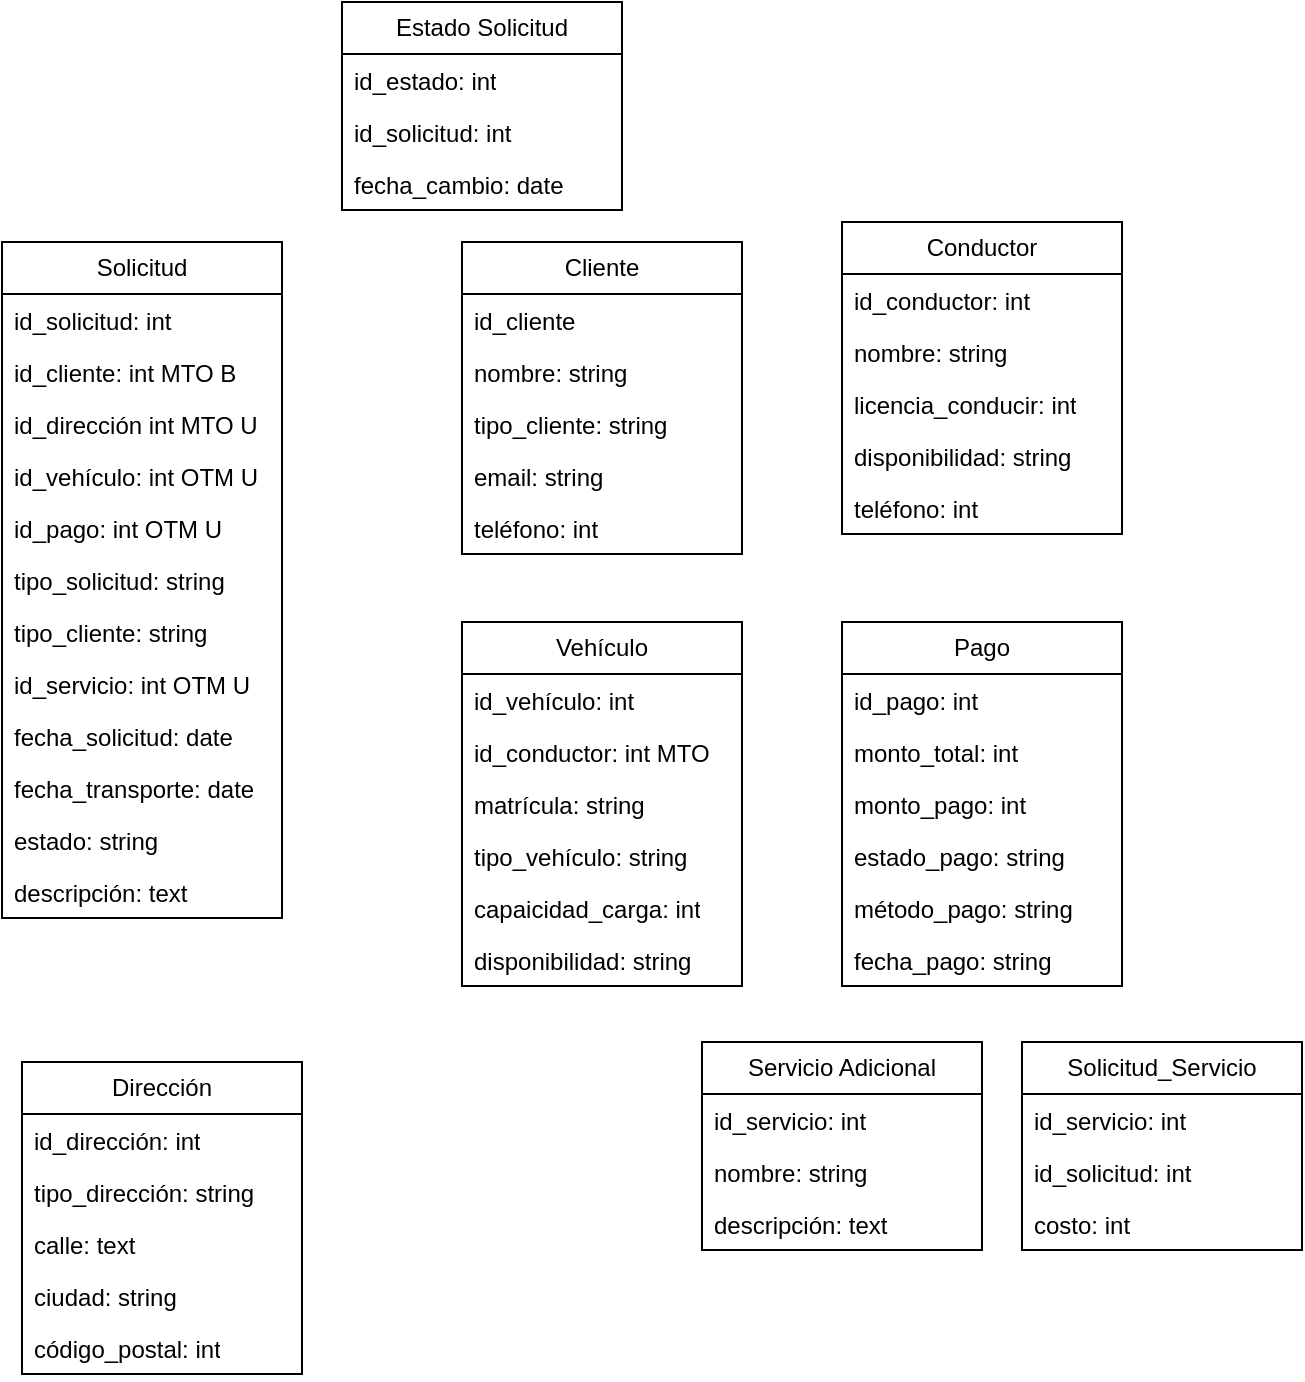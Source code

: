 <mxfile version="24.7.12">
  <diagram id="C5RBs43oDa-KdzZeNtuy" name="Page-1">
    <mxGraphModel dx="924" dy="835" grid="1" gridSize="10" guides="1" tooltips="1" connect="1" arrows="1" fold="1" page="1" pageScale="1" pageWidth="827" pageHeight="1169" math="0" shadow="0">
      <root>
        <mxCell id="WIyWlLk6GJQsqaUBKTNV-0" />
        <mxCell id="WIyWlLk6GJQsqaUBKTNV-1" parent="WIyWlLk6GJQsqaUBKTNV-0" />
        <mxCell id="VOLHrWhw8T4sRlsiTVPT-0" value="Solicitud" style="swimlane;fontStyle=0;childLayout=stackLayout;horizontal=1;startSize=26;fillColor=none;horizontalStack=0;resizeParent=1;resizeParentMax=0;resizeLast=0;collapsible=1;marginBottom=0;whiteSpace=wrap;html=1;" vertex="1" parent="WIyWlLk6GJQsqaUBKTNV-1">
          <mxGeometry x="150" y="150" width="140" height="338" as="geometry" />
        </mxCell>
        <mxCell id="VOLHrWhw8T4sRlsiTVPT-1" value="id_solicitud: int" style="text;strokeColor=none;fillColor=none;align=left;verticalAlign=top;spacingLeft=4;spacingRight=4;overflow=hidden;rotatable=0;points=[[0,0.5],[1,0.5]];portConstraint=eastwest;whiteSpace=wrap;html=1;" vertex="1" parent="VOLHrWhw8T4sRlsiTVPT-0">
          <mxGeometry y="26" width="140" height="26" as="geometry" />
        </mxCell>
        <mxCell id="VOLHrWhw8T4sRlsiTVPT-2" value="id_cliente: int MTO B" style="text;strokeColor=none;fillColor=none;align=left;verticalAlign=top;spacingLeft=4;spacingRight=4;overflow=hidden;rotatable=0;points=[[0,0.5],[1,0.5]];portConstraint=eastwest;whiteSpace=wrap;html=1;" vertex="1" parent="VOLHrWhw8T4sRlsiTVPT-0">
          <mxGeometry y="52" width="140" height="26" as="geometry" />
        </mxCell>
        <mxCell id="VOLHrWhw8T4sRlsiTVPT-3" value="id_dirección int MTO U" style="text;strokeColor=none;fillColor=none;align=left;verticalAlign=top;spacingLeft=4;spacingRight=4;overflow=hidden;rotatable=0;points=[[0,0.5],[1,0.5]];portConstraint=eastwest;whiteSpace=wrap;html=1;" vertex="1" parent="VOLHrWhw8T4sRlsiTVPT-0">
          <mxGeometry y="78" width="140" height="26" as="geometry" />
        </mxCell>
        <mxCell id="VOLHrWhw8T4sRlsiTVPT-4" value="id_vehículo: int OTM U" style="text;strokeColor=none;fillColor=none;align=left;verticalAlign=top;spacingLeft=4;spacingRight=4;overflow=hidden;rotatable=0;points=[[0,0.5],[1,0.5]];portConstraint=eastwest;whiteSpace=wrap;html=1;" vertex="1" parent="VOLHrWhw8T4sRlsiTVPT-0">
          <mxGeometry y="104" width="140" height="26" as="geometry" />
        </mxCell>
        <mxCell id="VOLHrWhw8T4sRlsiTVPT-5" value="id_pago: int OTM U" style="text;strokeColor=none;fillColor=none;align=left;verticalAlign=top;spacingLeft=4;spacingRight=4;overflow=hidden;rotatable=0;points=[[0,0.5],[1,0.5]];portConstraint=eastwest;whiteSpace=wrap;html=1;" vertex="1" parent="VOLHrWhw8T4sRlsiTVPT-0">
          <mxGeometry y="130" width="140" height="26" as="geometry" />
        </mxCell>
        <mxCell id="VOLHrWhw8T4sRlsiTVPT-7" value="tipo_solicitud: string" style="text;strokeColor=none;fillColor=none;align=left;verticalAlign=top;spacingLeft=4;spacingRight=4;overflow=hidden;rotatable=0;points=[[0,0.5],[1,0.5]];portConstraint=eastwest;whiteSpace=wrap;html=1;" vertex="1" parent="VOLHrWhw8T4sRlsiTVPT-0">
          <mxGeometry y="156" width="140" height="26" as="geometry" />
        </mxCell>
        <mxCell id="VOLHrWhw8T4sRlsiTVPT-8" value="tipo_cliente: string&amp;nbsp;" style="text;strokeColor=none;fillColor=none;align=left;verticalAlign=top;spacingLeft=4;spacingRight=4;overflow=hidden;rotatable=0;points=[[0,0.5],[1,0.5]];portConstraint=eastwest;whiteSpace=wrap;html=1;" vertex="1" parent="VOLHrWhw8T4sRlsiTVPT-0">
          <mxGeometry y="182" width="140" height="26" as="geometry" />
        </mxCell>
        <mxCell id="VOLHrWhw8T4sRlsiTVPT-9" value="id_servicio: int OTM U" style="text;strokeColor=none;fillColor=none;align=left;verticalAlign=top;spacingLeft=4;spacingRight=4;overflow=hidden;rotatable=0;points=[[0,0.5],[1,0.5]];portConstraint=eastwest;whiteSpace=wrap;html=1;" vertex="1" parent="VOLHrWhw8T4sRlsiTVPT-0">
          <mxGeometry y="208" width="140" height="26" as="geometry" />
        </mxCell>
        <mxCell id="VOLHrWhw8T4sRlsiTVPT-10" value="fecha_solicitud: date" style="text;strokeColor=none;fillColor=none;align=left;verticalAlign=top;spacingLeft=4;spacingRight=4;overflow=hidden;rotatable=0;points=[[0,0.5],[1,0.5]];portConstraint=eastwest;whiteSpace=wrap;html=1;" vertex="1" parent="VOLHrWhw8T4sRlsiTVPT-0">
          <mxGeometry y="234" width="140" height="26" as="geometry" />
        </mxCell>
        <mxCell id="VOLHrWhw8T4sRlsiTVPT-11" value="fecha_transporte: date" style="text;strokeColor=none;fillColor=none;align=left;verticalAlign=top;spacingLeft=4;spacingRight=4;overflow=hidden;rotatable=0;points=[[0,0.5],[1,0.5]];portConstraint=eastwest;whiteSpace=wrap;html=1;" vertex="1" parent="VOLHrWhw8T4sRlsiTVPT-0">
          <mxGeometry y="260" width="140" height="26" as="geometry" />
        </mxCell>
        <mxCell id="VOLHrWhw8T4sRlsiTVPT-12" value="estado: string" style="text;strokeColor=none;fillColor=none;align=left;verticalAlign=top;spacingLeft=4;spacingRight=4;overflow=hidden;rotatable=0;points=[[0,0.5],[1,0.5]];portConstraint=eastwest;whiteSpace=wrap;html=1;" vertex="1" parent="VOLHrWhw8T4sRlsiTVPT-0">
          <mxGeometry y="286" width="140" height="26" as="geometry" />
        </mxCell>
        <mxCell id="VOLHrWhw8T4sRlsiTVPT-13" value="descripción: text" style="text;strokeColor=none;fillColor=none;align=left;verticalAlign=top;spacingLeft=4;spacingRight=4;overflow=hidden;rotatable=0;points=[[0,0.5],[1,0.5]];portConstraint=eastwest;whiteSpace=wrap;html=1;" vertex="1" parent="VOLHrWhw8T4sRlsiTVPT-0">
          <mxGeometry y="312" width="140" height="26" as="geometry" />
        </mxCell>
        <mxCell id="VOLHrWhw8T4sRlsiTVPT-14" value="Cliente" style="swimlane;fontStyle=0;childLayout=stackLayout;horizontal=1;startSize=26;fillColor=none;horizontalStack=0;resizeParent=1;resizeParentMax=0;resizeLast=0;collapsible=1;marginBottom=0;whiteSpace=wrap;html=1;" vertex="1" parent="WIyWlLk6GJQsqaUBKTNV-1">
          <mxGeometry x="380" y="150" width="140" height="156" as="geometry" />
        </mxCell>
        <mxCell id="VOLHrWhw8T4sRlsiTVPT-15" value="id_cliente" style="text;strokeColor=none;fillColor=none;align=left;verticalAlign=top;spacingLeft=4;spacingRight=4;overflow=hidden;rotatable=0;points=[[0,0.5],[1,0.5]];portConstraint=eastwest;whiteSpace=wrap;html=1;" vertex="1" parent="VOLHrWhw8T4sRlsiTVPT-14">
          <mxGeometry y="26" width="140" height="26" as="geometry" />
        </mxCell>
        <mxCell id="VOLHrWhw8T4sRlsiTVPT-18" value="nombre: string" style="text;strokeColor=none;fillColor=none;align=left;verticalAlign=top;spacingLeft=4;spacingRight=4;overflow=hidden;rotatable=0;points=[[0,0.5],[1,0.5]];portConstraint=eastwest;whiteSpace=wrap;html=1;" vertex="1" parent="VOLHrWhw8T4sRlsiTVPT-14">
          <mxGeometry y="52" width="140" height="26" as="geometry" />
        </mxCell>
        <mxCell id="VOLHrWhw8T4sRlsiTVPT-25" value="tipo_cliente: string" style="text;strokeColor=none;fillColor=none;align=left;verticalAlign=top;spacingLeft=4;spacingRight=4;overflow=hidden;rotatable=0;points=[[0,0.5],[1,0.5]];portConstraint=eastwest;whiteSpace=wrap;html=1;" vertex="1" parent="VOLHrWhw8T4sRlsiTVPT-14">
          <mxGeometry y="78" width="140" height="26" as="geometry" />
        </mxCell>
        <mxCell id="VOLHrWhw8T4sRlsiTVPT-26" value="email: string" style="text;strokeColor=none;fillColor=none;align=left;verticalAlign=top;spacingLeft=4;spacingRight=4;overflow=hidden;rotatable=0;points=[[0,0.5],[1,0.5]];portConstraint=eastwest;whiteSpace=wrap;html=1;" vertex="1" parent="VOLHrWhw8T4sRlsiTVPT-14">
          <mxGeometry y="104" width="140" height="26" as="geometry" />
        </mxCell>
        <mxCell id="VOLHrWhw8T4sRlsiTVPT-27" value="teléfono: int" style="text;strokeColor=none;fillColor=none;align=left;verticalAlign=top;spacingLeft=4;spacingRight=4;overflow=hidden;rotatable=0;points=[[0,0.5],[1,0.5]];portConstraint=eastwest;whiteSpace=wrap;html=1;" vertex="1" parent="VOLHrWhw8T4sRlsiTVPT-14">
          <mxGeometry y="130" width="140" height="26" as="geometry" />
        </mxCell>
        <mxCell id="VOLHrWhw8T4sRlsiTVPT-28" value="Conductor" style="swimlane;fontStyle=0;childLayout=stackLayout;horizontal=1;startSize=26;fillColor=none;horizontalStack=0;resizeParent=1;resizeParentMax=0;resizeLast=0;collapsible=1;marginBottom=0;whiteSpace=wrap;html=1;" vertex="1" parent="WIyWlLk6GJQsqaUBKTNV-1">
          <mxGeometry x="570" y="140" width="140" height="156" as="geometry" />
        </mxCell>
        <mxCell id="VOLHrWhw8T4sRlsiTVPT-29" value="id_conductor: int" style="text;strokeColor=none;fillColor=none;align=left;verticalAlign=top;spacingLeft=4;spacingRight=4;overflow=hidden;rotatable=0;points=[[0,0.5],[1,0.5]];portConstraint=eastwest;whiteSpace=wrap;html=1;" vertex="1" parent="VOLHrWhw8T4sRlsiTVPT-28">
          <mxGeometry y="26" width="140" height="26" as="geometry" />
        </mxCell>
        <mxCell id="VOLHrWhw8T4sRlsiTVPT-30" value="nombre: string" style="text;strokeColor=none;fillColor=none;align=left;verticalAlign=top;spacingLeft=4;spacingRight=4;overflow=hidden;rotatable=0;points=[[0,0.5],[1,0.5]];portConstraint=eastwest;whiteSpace=wrap;html=1;" vertex="1" parent="VOLHrWhw8T4sRlsiTVPT-28">
          <mxGeometry y="52" width="140" height="26" as="geometry" />
        </mxCell>
        <mxCell id="VOLHrWhw8T4sRlsiTVPT-31" value="licencia_conducir: int" style="text;strokeColor=none;fillColor=none;align=left;verticalAlign=top;spacingLeft=4;spacingRight=4;overflow=hidden;rotatable=0;points=[[0,0.5],[1,0.5]];portConstraint=eastwest;whiteSpace=wrap;html=1;" vertex="1" parent="VOLHrWhw8T4sRlsiTVPT-28">
          <mxGeometry y="78" width="140" height="26" as="geometry" />
        </mxCell>
        <mxCell id="VOLHrWhw8T4sRlsiTVPT-32" value="disponibilidad: string" style="text;strokeColor=none;fillColor=none;align=left;verticalAlign=top;spacingLeft=4;spacingRight=4;overflow=hidden;rotatable=0;points=[[0,0.5],[1,0.5]];portConstraint=eastwest;whiteSpace=wrap;html=1;" vertex="1" parent="VOLHrWhw8T4sRlsiTVPT-28">
          <mxGeometry y="104" width="140" height="26" as="geometry" />
        </mxCell>
        <mxCell id="VOLHrWhw8T4sRlsiTVPT-33" value="teléfono: int" style="text;strokeColor=none;fillColor=none;align=left;verticalAlign=top;spacingLeft=4;spacingRight=4;overflow=hidden;rotatable=0;points=[[0,0.5],[1,0.5]];portConstraint=eastwest;whiteSpace=wrap;html=1;" vertex="1" parent="VOLHrWhw8T4sRlsiTVPT-28">
          <mxGeometry y="130" width="140" height="26" as="geometry" />
        </mxCell>
        <mxCell id="VOLHrWhw8T4sRlsiTVPT-34" value="Vehículo" style="swimlane;fontStyle=0;childLayout=stackLayout;horizontal=1;startSize=26;fillColor=none;horizontalStack=0;resizeParent=1;resizeParentMax=0;resizeLast=0;collapsible=1;marginBottom=0;whiteSpace=wrap;html=1;" vertex="1" parent="WIyWlLk6GJQsqaUBKTNV-1">
          <mxGeometry x="380" y="340" width="140" height="182" as="geometry" />
        </mxCell>
        <mxCell id="VOLHrWhw8T4sRlsiTVPT-35" value="id_vehículo: int" style="text;strokeColor=none;fillColor=none;align=left;verticalAlign=top;spacingLeft=4;spacingRight=4;overflow=hidden;rotatable=0;points=[[0,0.5],[1,0.5]];portConstraint=eastwest;whiteSpace=wrap;html=1;" vertex="1" parent="VOLHrWhw8T4sRlsiTVPT-34">
          <mxGeometry y="26" width="140" height="26" as="geometry" />
        </mxCell>
        <mxCell id="VOLHrWhw8T4sRlsiTVPT-36" value="id_conductor: int MTO" style="text;strokeColor=none;fillColor=none;align=left;verticalAlign=top;spacingLeft=4;spacingRight=4;overflow=hidden;rotatable=0;points=[[0,0.5],[1,0.5]];portConstraint=eastwest;whiteSpace=wrap;html=1;" vertex="1" parent="VOLHrWhw8T4sRlsiTVPT-34">
          <mxGeometry y="52" width="140" height="26" as="geometry" />
        </mxCell>
        <mxCell id="VOLHrWhw8T4sRlsiTVPT-37" value="matrícula: string" style="text;strokeColor=none;fillColor=none;align=left;verticalAlign=top;spacingLeft=4;spacingRight=4;overflow=hidden;rotatable=0;points=[[0,0.5],[1,0.5]];portConstraint=eastwest;whiteSpace=wrap;html=1;" vertex="1" parent="VOLHrWhw8T4sRlsiTVPT-34">
          <mxGeometry y="78" width="140" height="26" as="geometry" />
        </mxCell>
        <mxCell id="VOLHrWhw8T4sRlsiTVPT-40" value="tipo_vehículo: string" style="text;strokeColor=none;fillColor=none;align=left;verticalAlign=top;spacingLeft=4;spacingRight=4;overflow=hidden;rotatable=0;points=[[0,0.5],[1,0.5]];portConstraint=eastwest;whiteSpace=wrap;html=1;" vertex="1" parent="VOLHrWhw8T4sRlsiTVPT-34">
          <mxGeometry y="104" width="140" height="26" as="geometry" />
        </mxCell>
        <mxCell id="VOLHrWhw8T4sRlsiTVPT-41" value="capaicidad_carga: int" style="text;strokeColor=none;fillColor=none;align=left;verticalAlign=top;spacingLeft=4;spacingRight=4;overflow=hidden;rotatable=0;points=[[0,0.5],[1,0.5]];portConstraint=eastwest;whiteSpace=wrap;html=1;" vertex="1" parent="VOLHrWhw8T4sRlsiTVPT-34">
          <mxGeometry y="130" width="140" height="26" as="geometry" />
        </mxCell>
        <mxCell id="VOLHrWhw8T4sRlsiTVPT-38" value="disponibilidad: string" style="text;strokeColor=none;fillColor=none;align=left;verticalAlign=top;spacingLeft=4;spacingRight=4;overflow=hidden;rotatable=0;points=[[0,0.5],[1,0.5]];portConstraint=eastwest;whiteSpace=wrap;html=1;" vertex="1" parent="VOLHrWhw8T4sRlsiTVPT-34">
          <mxGeometry y="156" width="140" height="26" as="geometry" />
        </mxCell>
        <mxCell id="VOLHrWhw8T4sRlsiTVPT-42" value="Pago" style="swimlane;fontStyle=0;childLayout=stackLayout;horizontal=1;startSize=26;fillColor=none;horizontalStack=0;resizeParent=1;resizeParentMax=0;resizeLast=0;collapsible=1;marginBottom=0;whiteSpace=wrap;html=1;" vertex="1" parent="WIyWlLk6GJQsqaUBKTNV-1">
          <mxGeometry x="570" y="340" width="140" height="182" as="geometry" />
        </mxCell>
        <mxCell id="VOLHrWhw8T4sRlsiTVPT-43" value="id_pago: int" style="text;strokeColor=none;fillColor=none;align=left;verticalAlign=top;spacingLeft=4;spacingRight=4;overflow=hidden;rotatable=0;points=[[0,0.5],[1,0.5]];portConstraint=eastwest;whiteSpace=wrap;html=1;" vertex="1" parent="VOLHrWhw8T4sRlsiTVPT-42">
          <mxGeometry y="26" width="140" height="26" as="geometry" />
        </mxCell>
        <mxCell id="VOLHrWhw8T4sRlsiTVPT-44" value="monto_total: int" style="text;strokeColor=none;fillColor=none;align=left;verticalAlign=top;spacingLeft=4;spacingRight=4;overflow=hidden;rotatable=0;points=[[0,0.5],[1,0.5]];portConstraint=eastwest;whiteSpace=wrap;html=1;" vertex="1" parent="VOLHrWhw8T4sRlsiTVPT-42">
          <mxGeometry y="52" width="140" height="26" as="geometry" />
        </mxCell>
        <mxCell id="VOLHrWhw8T4sRlsiTVPT-45" value="monto_pago: int" style="text;strokeColor=none;fillColor=none;align=left;verticalAlign=top;spacingLeft=4;spacingRight=4;overflow=hidden;rotatable=0;points=[[0,0.5],[1,0.5]];portConstraint=eastwest;whiteSpace=wrap;html=1;" vertex="1" parent="VOLHrWhw8T4sRlsiTVPT-42">
          <mxGeometry y="78" width="140" height="26" as="geometry" />
        </mxCell>
        <mxCell id="VOLHrWhw8T4sRlsiTVPT-46" value="estado_pago: string" style="text;strokeColor=none;fillColor=none;align=left;verticalAlign=top;spacingLeft=4;spacingRight=4;overflow=hidden;rotatable=0;points=[[0,0.5],[1,0.5]];portConstraint=eastwest;whiteSpace=wrap;html=1;" vertex="1" parent="VOLHrWhw8T4sRlsiTVPT-42">
          <mxGeometry y="104" width="140" height="26" as="geometry" />
        </mxCell>
        <mxCell id="VOLHrWhw8T4sRlsiTVPT-47" value="método_pago: string" style="text;strokeColor=none;fillColor=none;align=left;verticalAlign=top;spacingLeft=4;spacingRight=4;overflow=hidden;rotatable=0;points=[[0,0.5],[1,0.5]];portConstraint=eastwest;whiteSpace=wrap;html=1;" vertex="1" parent="VOLHrWhw8T4sRlsiTVPT-42">
          <mxGeometry y="130" width="140" height="26" as="geometry" />
        </mxCell>
        <mxCell id="VOLHrWhw8T4sRlsiTVPT-48" value="fecha_pago: string" style="text;strokeColor=none;fillColor=none;align=left;verticalAlign=top;spacingLeft=4;spacingRight=4;overflow=hidden;rotatable=0;points=[[0,0.5],[1,0.5]];portConstraint=eastwest;whiteSpace=wrap;html=1;" vertex="1" parent="VOLHrWhw8T4sRlsiTVPT-42">
          <mxGeometry y="156" width="140" height="26" as="geometry" />
        </mxCell>
        <mxCell id="VOLHrWhw8T4sRlsiTVPT-49" value="Servicio Adicional" style="swimlane;fontStyle=0;childLayout=stackLayout;horizontal=1;startSize=26;fillColor=none;horizontalStack=0;resizeParent=1;resizeParentMax=0;resizeLast=0;collapsible=1;marginBottom=0;whiteSpace=wrap;html=1;" vertex="1" parent="WIyWlLk6GJQsqaUBKTNV-1">
          <mxGeometry x="500" y="550" width="140" height="104" as="geometry" />
        </mxCell>
        <mxCell id="VOLHrWhw8T4sRlsiTVPT-50" value="id_servicio: int" style="text;strokeColor=none;fillColor=none;align=left;verticalAlign=top;spacingLeft=4;spacingRight=4;overflow=hidden;rotatable=0;points=[[0,0.5],[1,0.5]];portConstraint=eastwest;whiteSpace=wrap;html=1;" vertex="1" parent="VOLHrWhw8T4sRlsiTVPT-49">
          <mxGeometry y="26" width="140" height="26" as="geometry" />
        </mxCell>
        <mxCell id="VOLHrWhw8T4sRlsiTVPT-51" value="nombre: string" style="text;strokeColor=none;fillColor=none;align=left;verticalAlign=top;spacingLeft=4;spacingRight=4;overflow=hidden;rotatable=0;points=[[0,0.5],[1,0.5]];portConstraint=eastwest;whiteSpace=wrap;html=1;" vertex="1" parent="VOLHrWhw8T4sRlsiTVPT-49">
          <mxGeometry y="52" width="140" height="26" as="geometry" />
        </mxCell>
        <mxCell id="VOLHrWhw8T4sRlsiTVPT-52" value="descripción: text" style="text;strokeColor=none;fillColor=none;align=left;verticalAlign=top;spacingLeft=4;spacingRight=4;overflow=hidden;rotatable=0;points=[[0,0.5],[1,0.5]];portConstraint=eastwest;whiteSpace=wrap;html=1;" vertex="1" parent="VOLHrWhw8T4sRlsiTVPT-49">
          <mxGeometry y="78" width="140" height="26" as="geometry" />
        </mxCell>
        <mxCell id="VOLHrWhw8T4sRlsiTVPT-56" value="Dirección" style="swimlane;fontStyle=0;childLayout=stackLayout;horizontal=1;startSize=26;fillColor=none;horizontalStack=0;resizeParent=1;resizeParentMax=0;resizeLast=0;collapsible=1;marginBottom=0;whiteSpace=wrap;html=1;" vertex="1" parent="WIyWlLk6GJQsqaUBKTNV-1">
          <mxGeometry x="160" y="560" width="140" height="156" as="geometry" />
        </mxCell>
        <mxCell id="VOLHrWhw8T4sRlsiTVPT-57" value="id_dirección: int" style="text;strokeColor=none;fillColor=none;align=left;verticalAlign=top;spacingLeft=4;spacingRight=4;overflow=hidden;rotatable=0;points=[[0,0.5],[1,0.5]];portConstraint=eastwest;whiteSpace=wrap;html=1;" vertex="1" parent="VOLHrWhw8T4sRlsiTVPT-56">
          <mxGeometry y="26" width="140" height="26" as="geometry" />
        </mxCell>
        <mxCell id="VOLHrWhw8T4sRlsiTVPT-58" value="tipo_dirección: string" style="text;strokeColor=none;fillColor=none;align=left;verticalAlign=top;spacingLeft=4;spacingRight=4;overflow=hidden;rotatable=0;points=[[0,0.5],[1,0.5]];portConstraint=eastwest;whiteSpace=wrap;html=1;" vertex="1" parent="VOLHrWhw8T4sRlsiTVPT-56">
          <mxGeometry y="52" width="140" height="26" as="geometry" />
        </mxCell>
        <mxCell id="VOLHrWhw8T4sRlsiTVPT-59" value="calle: text" style="text;strokeColor=none;fillColor=none;align=left;verticalAlign=top;spacingLeft=4;spacingRight=4;overflow=hidden;rotatable=0;points=[[0,0.5],[1,0.5]];portConstraint=eastwest;whiteSpace=wrap;html=1;" vertex="1" parent="VOLHrWhw8T4sRlsiTVPT-56">
          <mxGeometry y="78" width="140" height="26" as="geometry" />
        </mxCell>
        <mxCell id="VOLHrWhw8T4sRlsiTVPT-60" value="ciudad: string" style="text;strokeColor=none;fillColor=none;align=left;verticalAlign=top;spacingLeft=4;spacingRight=4;overflow=hidden;rotatable=0;points=[[0,0.5],[1,0.5]];portConstraint=eastwest;whiteSpace=wrap;html=1;" vertex="1" parent="VOLHrWhw8T4sRlsiTVPT-56">
          <mxGeometry y="104" width="140" height="26" as="geometry" />
        </mxCell>
        <mxCell id="VOLHrWhw8T4sRlsiTVPT-61" value="código_postal: int" style="text;strokeColor=none;fillColor=none;align=left;verticalAlign=top;spacingLeft=4;spacingRight=4;overflow=hidden;rotatable=0;points=[[0,0.5],[1,0.5]];portConstraint=eastwest;whiteSpace=wrap;html=1;" vertex="1" parent="VOLHrWhw8T4sRlsiTVPT-56">
          <mxGeometry y="130" width="140" height="26" as="geometry" />
        </mxCell>
        <mxCell id="VOLHrWhw8T4sRlsiTVPT-62" value="Solicitud_Servicio" style="swimlane;fontStyle=0;childLayout=stackLayout;horizontal=1;startSize=26;fillColor=none;horizontalStack=0;resizeParent=1;resizeParentMax=0;resizeLast=0;collapsible=1;marginBottom=0;whiteSpace=wrap;html=1;" vertex="1" parent="WIyWlLk6GJQsqaUBKTNV-1">
          <mxGeometry x="660" y="550" width="140" height="104" as="geometry" />
        </mxCell>
        <mxCell id="VOLHrWhw8T4sRlsiTVPT-63" value="id_servicio: int" style="text;strokeColor=none;fillColor=none;align=left;verticalAlign=top;spacingLeft=4;spacingRight=4;overflow=hidden;rotatable=0;points=[[0,0.5],[1,0.5]];portConstraint=eastwest;whiteSpace=wrap;html=1;" vertex="1" parent="VOLHrWhw8T4sRlsiTVPT-62">
          <mxGeometry y="26" width="140" height="26" as="geometry" />
        </mxCell>
        <mxCell id="VOLHrWhw8T4sRlsiTVPT-65" value="id_solicitud: int" style="text;strokeColor=none;fillColor=none;align=left;verticalAlign=top;spacingLeft=4;spacingRight=4;overflow=hidden;rotatable=0;points=[[0,0.5],[1,0.5]];portConstraint=eastwest;whiteSpace=wrap;html=1;" vertex="1" parent="VOLHrWhw8T4sRlsiTVPT-62">
          <mxGeometry y="52" width="140" height="26" as="geometry" />
        </mxCell>
        <mxCell id="VOLHrWhw8T4sRlsiTVPT-70" value="costo: int" style="text;strokeColor=none;fillColor=none;align=left;verticalAlign=top;spacingLeft=4;spacingRight=4;overflow=hidden;rotatable=0;points=[[0,0.5],[1,0.5]];portConstraint=eastwest;whiteSpace=wrap;html=1;" vertex="1" parent="VOLHrWhw8T4sRlsiTVPT-62">
          <mxGeometry y="78" width="140" height="26" as="geometry" />
        </mxCell>
        <mxCell id="VOLHrWhw8T4sRlsiTVPT-66" value="Estado Solicitud" style="swimlane;fontStyle=0;childLayout=stackLayout;horizontal=1;startSize=26;fillColor=none;horizontalStack=0;resizeParent=1;resizeParentMax=0;resizeLast=0;collapsible=1;marginBottom=0;whiteSpace=wrap;html=1;" vertex="1" parent="WIyWlLk6GJQsqaUBKTNV-1">
          <mxGeometry x="320" y="30" width="140" height="104" as="geometry" />
        </mxCell>
        <mxCell id="VOLHrWhw8T4sRlsiTVPT-67" value="id_estado: int" style="text;strokeColor=none;fillColor=none;align=left;verticalAlign=top;spacingLeft=4;spacingRight=4;overflow=hidden;rotatable=0;points=[[0,0.5],[1,0.5]];portConstraint=eastwest;whiteSpace=wrap;html=1;" vertex="1" parent="VOLHrWhw8T4sRlsiTVPT-66">
          <mxGeometry y="26" width="140" height="26" as="geometry" />
        </mxCell>
        <mxCell id="VOLHrWhw8T4sRlsiTVPT-68" value="id_solicitud: int" style="text;strokeColor=none;fillColor=none;align=left;verticalAlign=top;spacingLeft=4;spacingRight=4;overflow=hidden;rotatable=0;points=[[0,0.5],[1,0.5]];portConstraint=eastwest;whiteSpace=wrap;html=1;" vertex="1" parent="VOLHrWhw8T4sRlsiTVPT-66">
          <mxGeometry y="52" width="140" height="26" as="geometry" />
        </mxCell>
        <mxCell id="VOLHrWhw8T4sRlsiTVPT-69" value="fecha_cambio: date" style="text;strokeColor=none;fillColor=none;align=left;verticalAlign=top;spacingLeft=4;spacingRight=4;overflow=hidden;rotatable=0;points=[[0,0.5],[1,0.5]];portConstraint=eastwest;whiteSpace=wrap;html=1;" vertex="1" parent="VOLHrWhw8T4sRlsiTVPT-66">
          <mxGeometry y="78" width="140" height="26" as="geometry" />
        </mxCell>
      </root>
    </mxGraphModel>
  </diagram>
</mxfile>
